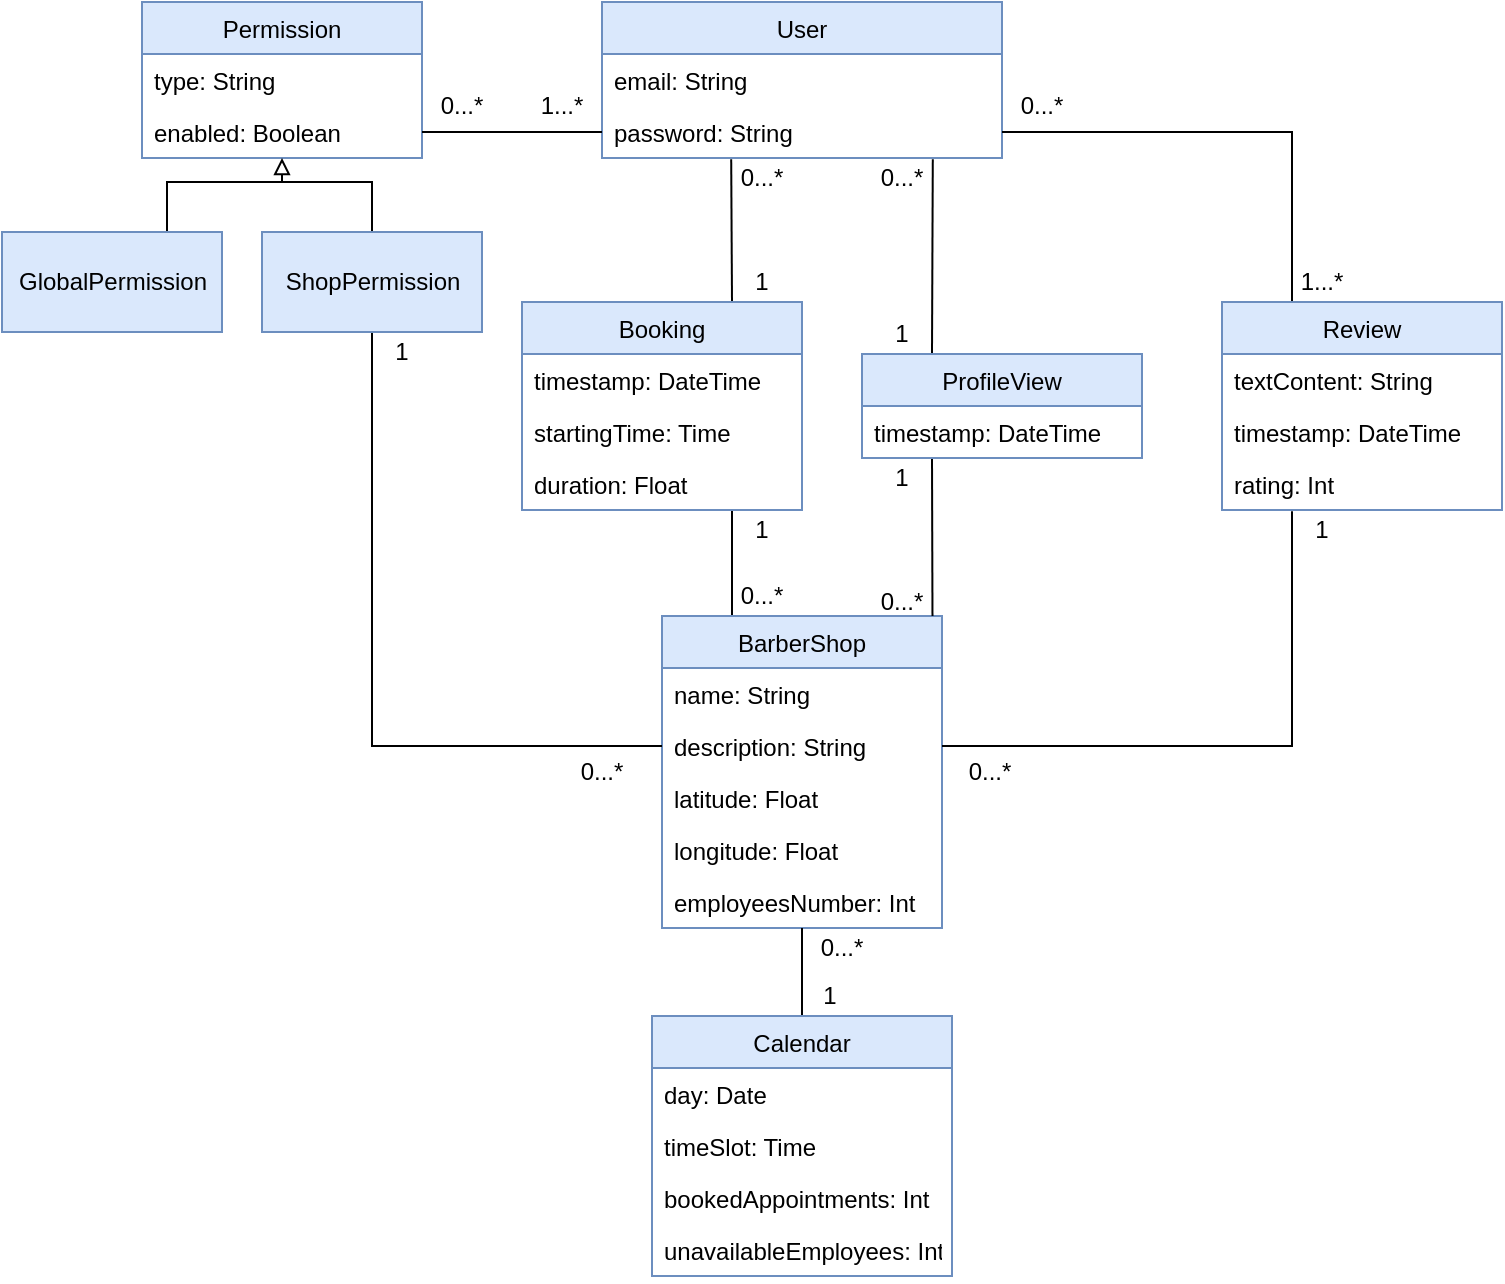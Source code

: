 <mxfile version="13.10.2" type="device"><diagram id="6RhD0N3HYkBRydqUxVXb" name="Page-1"><mxGraphModel dx="1185" dy="635" grid="1" gridSize="10" guides="1" tooltips="1" connect="1" arrows="1" fold="1" page="1" pageScale="1" pageWidth="827" pageHeight="1169" background="#ffffff" math="0" shadow="0"><root><mxCell id="0"/><mxCell id="1" parent="0"/><mxCell id="65ISpPkM98dWPEyL9gw2-1" value="User" style="swimlane;fontStyle=0;childLayout=stackLayout;horizontal=1;startSize=26;fillColor=#dae8fc;horizontalStack=0;resizeParent=1;resizeParentMax=0;resizeLast=0;collapsible=1;marginBottom=0;strokeColor=#6c8ebf;" vertex="1" parent="1"><mxGeometry x="300" y="60" width="200" height="78" as="geometry"/></mxCell><mxCell id="65ISpPkM98dWPEyL9gw2-2" value="email: String" style="text;strokeColor=none;fillColor=none;align=left;verticalAlign=top;spacingLeft=4;spacingRight=4;overflow=hidden;rotatable=0;points=[[0,0.5],[1,0.5]];portConstraint=eastwest;" vertex="1" parent="65ISpPkM98dWPEyL9gw2-1"><mxGeometry y="26" width="200" height="26" as="geometry"/></mxCell><mxCell id="65ISpPkM98dWPEyL9gw2-3" value="password: String" style="text;strokeColor=none;fillColor=none;align=left;verticalAlign=top;spacingLeft=4;spacingRight=4;overflow=hidden;rotatable=0;points=[[0,0.5],[1,0.5]];portConstraint=eastwest;" vertex="1" parent="65ISpPkM98dWPEyL9gw2-1"><mxGeometry y="52" width="200" height="26" as="geometry"/></mxCell><mxCell id="65ISpPkM98dWPEyL9gw2-24" value="1...*" style="text;html=1;strokeColor=none;fillColor=none;align=center;verticalAlign=middle;whiteSpace=wrap;rounded=0;" vertex="1" parent="1"><mxGeometry x="260" y="102" width="40" height="20" as="geometry"/></mxCell><mxCell id="65ISpPkM98dWPEyL9gw2-53" style="edgeStyle=orthogonalEdgeStyle;rounded=0;orthogonalLoop=1;jettySize=auto;html=1;exitX=0.25;exitY=0;exitDx=0;exitDy=0;endArrow=none;endFill=0;entryX=0.75;entryY=1;entryDx=0;entryDy=0;" edge="1" parent="1" source="65ISpPkM98dWPEyL9gw2-26" target="65ISpPkM98dWPEyL9gw2-49"><mxGeometry relative="1" as="geometry"><mxPoint x="360" y="359" as="targetPoint"/></mxGeometry></mxCell><mxCell id="65ISpPkM98dWPEyL9gw2-26" value="BarberShop" style="swimlane;fontStyle=0;childLayout=stackLayout;horizontal=1;startSize=26;fillColor=#dae8fc;horizontalStack=0;resizeParent=1;resizeParentMax=0;resizeLast=0;collapsible=1;marginBottom=0;strokeColor=#6c8ebf;" vertex="1" parent="1"><mxGeometry x="330" y="367" width="140" height="156" as="geometry"/></mxCell><mxCell id="65ISpPkM98dWPEyL9gw2-30" value="name: String" style="text;strokeColor=none;fillColor=none;align=left;verticalAlign=top;spacingLeft=4;spacingRight=4;overflow=hidden;rotatable=0;points=[[0,0.5],[1,0.5]];portConstraint=eastwest;" vertex="1" parent="65ISpPkM98dWPEyL9gw2-26"><mxGeometry y="26" width="140" height="26" as="geometry"/></mxCell><mxCell id="65ISpPkM98dWPEyL9gw2-32" value="description: String" style="text;strokeColor=none;fillColor=none;align=left;verticalAlign=top;spacingLeft=4;spacingRight=4;overflow=hidden;rotatable=0;points=[[0,0.5],[1,0.5]];portConstraint=eastwest;" vertex="1" parent="65ISpPkM98dWPEyL9gw2-26"><mxGeometry y="52" width="140" height="26" as="geometry"/></mxCell><mxCell id="65ISpPkM98dWPEyL9gw2-27" value="latitude: Float" style="text;strokeColor=none;fillColor=none;align=left;verticalAlign=top;spacingLeft=4;spacingRight=4;overflow=hidden;rotatable=0;points=[[0,0.5],[1,0.5]];portConstraint=eastwest;" vertex="1" parent="65ISpPkM98dWPEyL9gw2-26"><mxGeometry y="78" width="140" height="26" as="geometry"/></mxCell><mxCell id="65ISpPkM98dWPEyL9gw2-31" value="longitude: Float" style="text;strokeColor=none;fillColor=none;align=left;verticalAlign=top;spacingLeft=4;spacingRight=4;overflow=hidden;rotatable=0;points=[[0,0.5],[1,0.5]];portConstraint=eastwest;" vertex="1" parent="65ISpPkM98dWPEyL9gw2-26"><mxGeometry y="104" width="140" height="26" as="geometry"/></mxCell><mxCell id="65ISpPkM98dWPEyL9gw2-29" value="employeesNumber: Int" style="text;strokeColor=none;fillColor=none;align=left;verticalAlign=top;spacingLeft=4;spacingRight=4;overflow=hidden;rotatable=0;points=[[0,0.5],[1,0.5]];portConstraint=eastwest;" vertex="1" parent="65ISpPkM98dWPEyL9gw2-26"><mxGeometry y="130" width="140" height="26" as="geometry"/></mxCell><mxCell id="65ISpPkM98dWPEyL9gw2-41" style="edgeStyle=orthogonalEdgeStyle;rounded=0;orthogonalLoop=1;jettySize=auto;html=1;exitX=0.25;exitY=0;exitDx=0;exitDy=0;entryX=1;entryY=0.5;entryDx=0;entryDy=0;endArrow=none;endFill=0;" edge="1" parent="1" source="65ISpPkM98dWPEyL9gw2-33" target="65ISpPkM98dWPEyL9gw2-3"><mxGeometry relative="1" as="geometry"/></mxCell><mxCell id="65ISpPkM98dWPEyL9gw2-33" value="Review" style="swimlane;fontStyle=0;childLayout=stackLayout;horizontal=1;startSize=26;fillColor=#dae8fc;horizontalStack=0;resizeParent=1;resizeParentMax=0;resizeLast=0;collapsible=1;marginBottom=0;strokeColor=#6c8ebf;" vertex="1" parent="1"><mxGeometry x="610" y="210" width="140" height="104" as="geometry"/></mxCell><mxCell id="65ISpPkM98dWPEyL9gw2-35" value="textContent: String" style="text;strokeColor=none;fillColor=none;align=left;verticalAlign=top;spacingLeft=4;spacingRight=4;overflow=hidden;rotatable=0;points=[[0,0.5],[1,0.5]];portConstraint=eastwest;" vertex="1" parent="65ISpPkM98dWPEyL9gw2-33"><mxGeometry y="26" width="140" height="26" as="geometry"/></mxCell><mxCell id="65ISpPkM98dWPEyL9gw2-47" value="timestamp: DateTime" style="text;strokeColor=none;fillColor=none;align=left;verticalAlign=top;spacingLeft=4;spacingRight=4;overflow=hidden;rotatable=0;points=[[0,0.5],[1,0.5]];portConstraint=eastwest;" vertex="1" parent="65ISpPkM98dWPEyL9gw2-33"><mxGeometry y="52" width="140" height="26" as="geometry"/></mxCell><mxCell id="65ISpPkM98dWPEyL9gw2-34" value="rating: Int" style="text;strokeColor=none;fillColor=none;align=left;verticalAlign=top;spacingLeft=4;spacingRight=4;overflow=hidden;rotatable=0;points=[[0,0.5],[1,0.5]];portConstraint=eastwest;" vertex="1" parent="65ISpPkM98dWPEyL9gw2-33"><mxGeometry y="78" width="140" height="26" as="geometry"/></mxCell><mxCell id="65ISpPkM98dWPEyL9gw2-37" style="edgeStyle=orthogonalEdgeStyle;rounded=0;orthogonalLoop=1;jettySize=auto;html=1;exitX=0;exitY=0.5;exitDx=0;exitDy=0;endArrow=none;endFill=0;" edge="1" parent="1" source="65ISpPkM98dWPEyL9gw2-32" target="65ISpPkM98dWPEyL9gw2-91"><mxGeometry relative="1" as="geometry"><mxPoint x="140.034" y="288" as="targetPoint"/><Array as="points"><mxPoint x="185" y="432"/></Array></mxGeometry></mxCell><mxCell id="65ISpPkM98dWPEyL9gw2-38" value="1" style="text;html=1;strokeColor=none;fillColor=none;align=center;verticalAlign=middle;whiteSpace=wrap;rounded=0;" vertex="1" parent="1"><mxGeometry x="180" y="225" width="40" height="20" as="geometry"/></mxCell><mxCell id="65ISpPkM98dWPEyL9gw2-39" value="0...*" style="text;html=1;strokeColor=none;fillColor=none;align=center;verticalAlign=middle;whiteSpace=wrap;rounded=0;" vertex="1" parent="1"><mxGeometry x="280" y="435" width="40" height="20" as="geometry"/></mxCell><mxCell id="65ISpPkM98dWPEyL9gw2-43" value="0...*" style="text;html=1;strokeColor=none;fillColor=none;align=center;verticalAlign=middle;whiteSpace=wrap;rounded=0;" vertex="1" parent="1"><mxGeometry x="500" y="102" width="40" height="20" as="geometry"/></mxCell><mxCell id="65ISpPkM98dWPEyL9gw2-44" value="0...*" style="text;html=1;strokeColor=none;fillColor=none;align=center;verticalAlign=middle;whiteSpace=wrap;rounded=0;" vertex="1" parent="1"><mxGeometry x="474" y="435" width="40" height="20" as="geometry"/></mxCell><mxCell id="65ISpPkM98dWPEyL9gw2-45" value="1...*" style="text;html=1;strokeColor=none;fillColor=none;align=center;verticalAlign=middle;whiteSpace=wrap;rounded=0;" vertex="1" parent="1"><mxGeometry x="640" y="190" width="40" height="20" as="geometry"/></mxCell><mxCell id="65ISpPkM98dWPEyL9gw2-46" value="1" style="text;html=1;strokeColor=none;fillColor=none;align=center;verticalAlign=middle;whiteSpace=wrap;rounded=0;" vertex="1" parent="1"><mxGeometry x="640" y="314" width="40" height="20" as="geometry"/></mxCell><mxCell id="65ISpPkM98dWPEyL9gw2-48" style="edgeStyle=orthogonalEdgeStyle;rounded=0;orthogonalLoop=1;jettySize=auto;html=1;exitX=1;exitY=0.5;exitDx=0;exitDy=0;entryX=0.25;entryY=1.026;entryDx=0;entryDy=0;entryPerimeter=0;endArrow=none;endFill=0;" edge="1" parent="1" source="65ISpPkM98dWPEyL9gw2-32" target="65ISpPkM98dWPEyL9gw2-34"><mxGeometry relative="1" as="geometry"/></mxCell><mxCell id="65ISpPkM98dWPEyL9gw2-59" style="rounded=0;orthogonalLoop=1;jettySize=auto;html=1;exitX=0.75;exitY=0;exitDx=0;exitDy=0;endArrow=none;endFill=0;entryX=0.323;entryY=1.023;entryDx=0;entryDy=0;entryPerimeter=0;" edge="1" parent="1" source="65ISpPkM98dWPEyL9gw2-49" target="65ISpPkM98dWPEyL9gw2-3"><mxGeometry relative="1" as="geometry"><mxPoint x="365" y="164" as="targetPoint"/></mxGeometry></mxCell><mxCell id="65ISpPkM98dWPEyL9gw2-49" value="Booking" style="swimlane;fontStyle=0;childLayout=stackLayout;horizontal=1;startSize=26;fillColor=#dae8fc;horizontalStack=0;resizeParent=1;resizeParentMax=0;resizeLast=0;collapsible=1;marginBottom=0;strokeColor=#6c8ebf;" vertex="1" parent="1"><mxGeometry x="260" y="210" width="140" height="104" as="geometry"/></mxCell><mxCell id="65ISpPkM98dWPEyL9gw2-51" value="timestamp: DateTime" style="text;strokeColor=none;fillColor=none;align=left;verticalAlign=top;spacingLeft=4;spacingRight=4;overflow=hidden;rotatable=0;points=[[0,0.5],[1,0.5]];portConstraint=eastwest;" vertex="1" parent="65ISpPkM98dWPEyL9gw2-49"><mxGeometry y="26" width="140" height="26" as="geometry"/></mxCell><mxCell id="65ISpPkM98dWPEyL9gw2-50" value="startingTime: Time" style="text;strokeColor=none;fillColor=none;align=left;verticalAlign=top;spacingLeft=4;spacingRight=4;overflow=hidden;rotatable=0;points=[[0,0.5],[1,0.5]];portConstraint=eastwest;" vertex="1" parent="65ISpPkM98dWPEyL9gw2-49"><mxGeometry y="52" width="140" height="26" as="geometry"/></mxCell><mxCell id="65ISpPkM98dWPEyL9gw2-52" value="duration: Float" style="text;strokeColor=none;fillColor=none;align=left;verticalAlign=top;spacingLeft=4;spacingRight=4;overflow=hidden;rotatable=0;points=[[0,0.5],[1,0.5]];portConstraint=eastwest;" vertex="1" parent="65ISpPkM98dWPEyL9gw2-49"><mxGeometry y="78" width="140" height="26" as="geometry"/></mxCell><mxCell id="65ISpPkM98dWPEyL9gw2-60" value="0...*" style="text;html=1;strokeColor=none;fillColor=none;align=center;verticalAlign=middle;whiteSpace=wrap;rounded=0;" vertex="1" parent="1"><mxGeometry x="360" y="347" width="40" height="20" as="geometry"/></mxCell><mxCell id="65ISpPkM98dWPEyL9gw2-61" value="1" style="text;html=1;strokeColor=none;fillColor=none;align=center;verticalAlign=middle;whiteSpace=wrap;rounded=0;" vertex="1" parent="1"><mxGeometry x="360" y="314" width="40" height="20" as="geometry"/></mxCell><mxCell id="65ISpPkM98dWPEyL9gw2-62" value="1" style="text;html=1;strokeColor=none;fillColor=none;align=center;verticalAlign=middle;whiteSpace=wrap;rounded=0;" vertex="1" parent="1"><mxGeometry x="360" y="190" width="40" height="20" as="geometry"/></mxCell><mxCell id="65ISpPkM98dWPEyL9gw2-63" value="0...*" style="text;html=1;strokeColor=none;fillColor=none;align=center;verticalAlign=middle;whiteSpace=wrap;rounded=0;" vertex="1" parent="1"><mxGeometry x="360" y="138" width="40" height="20" as="geometry"/></mxCell><mxCell id="65ISpPkM98dWPEyL9gw2-68" style="rounded=0;orthogonalLoop=1;jettySize=auto;html=1;exitX=0.25;exitY=0;exitDx=0;exitDy=0;endArrow=none;endFill=0;entryX=0.827;entryY=1.023;entryDx=0;entryDy=0;entryPerimeter=0;" edge="1" parent="1" source="65ISpPkM98dWPEyL9gw2-64" target="65ISpPkM98dWPEyL9gw2-3"><mxGeometry relative="1" as="geometry"><mxPoint x="465" y="164" as="targetPoint"/></mxGeometry></mxCell><mxCell id="65ISpPkM98dWPEyL9gw2-69" style="rounded=0;orthogonalLoop=1;jettySize=auto;html=1;exitX=0.25;exitY=1;exitDx=0;exitDy=0;endArrow=none;endFill=0;entryX=0.966;entryY=0;entryDx=0;entryDy=0;entryPerimeter=0;" edge="1" parent="1" source="65ISpPkM98dWPEyL9gw2-64" target="65ISpPkM98dWPEyL9gw2-26"><mxGeometry relative="1" as="geometry"><mxPoint x="465" y="399" as="targetPoint"/></mxGeometry></mxCell><mxCell id="65ISpPkM98dWPEyL9gw2-64" value="ProfileView" style="swimlane;fontStyle=0;childLayout=stackLayout;horizontal=1;startSize=26;fillColor=#dae8fc;horizontalStack=0;resizeParent=1;resizeParentMax=0;resizeLast=0;collapsible=1;marginBottom=0;strokeColor=#6c8ebf;" vertex="1" parent="1"><mxGeometry x="430" y="236" width="140" height="52" as="geometry"/></mxCell><mxCell id="65ISpPkM98dWPEyL9gw2-65" value="timestamp: DateTime" style="text;strokeColor=none;fillColor=none;align=left;verticalAlign=top;spacingLeft=4;spacingRight=4;overflow=hidden;rotatable=0;points=[[0,0.5],[1,0.5]];portConstraint=eastwest;" vertex="1" parent="65ISpPkM98dWPEyL9gw2-64"><mxGeometry y="26" width="140" height="26" as="geometry"/></mxCell><mxCell id="65ISpPkM98dWPEyL9gw2-70" value="0...*" style="text;html=1;strokeColor=none;fillColor=none;align=center;verticalAlign=middle;whiteSpace=wrap;rounded=0;" vertex="1" parent="1"><mxGeometry x="430" y="350" width="40" height="20" as="geometry"/></mxCell><mxCell id="65ISpPkM98dWPEyL9gw2-71" value="0...*" style="text;html=1;strokeColor=none;fillColor=none;align=center;verticalAlign=middle;whiteSpace=wrap;rounded=0;" vertex="1" parent="1"><mxGeometry x="430" y="138" width="40" height="20" as="geometry"/></mxCell><mxCell id="65ISpPkM98dWPEyL9gw2-72" value="1" style="text;html=1;strokeColor=none;fillColor=none;align=center;verticalAlign=middle;whiteSpace=wrap;rounded=0;" vertex="1" parent="1"><mxGeometry x="430" y="216" width="40" height="20" as="geometry"/></mxCell><mxCell id="65ISpPkM98dWPEyL9gw2-73" value="1" style="text;html=1;strokeColor=none;fillColor=none;align=center;verticalAlign=middle;whiteSpace=wrap;rounded=0;" vertex="1" parent="1"><mxGeometry x="430" y="288" width="40" height="20" as="geometry"/></mxCell><mxCell id="65ISpPkM98dWPEyL9gw2-78" style="edgeStyle=none;rounded=0;orthogonalLoop=1;jettySize=auto;html=1;exitX=0.5;exitY=0;exitDx=0;exitDy=0;endArrow=none;endFill=0;" edge="1" parent="1" source="65ISpPkM98dWPEyL9gw2-74" target="65ISpPkM98dWPEyL9gw2-29"><mxGeometry relative="1" as="geometry"/></mxCell><mxCell id="65ISpPkM98dWPEyL9gw2-74" value="Calendar" style="swimlane;fontStyle=0;childLayout=stackLayout;horizontal=1;startSize=26;fillColor=#dae8fc;horizontalStack=0;resizeParent=1;resizeParentMax=0;resizeLast=0;collapsible=1;marginBottom=0;strokeColor=#6c8ebf;" vertex="1" parent="1"><mxGeometry x="325" y="567" width="150" height="130" as="geometry"/></mxCell><mxCell id="65ISpPkM98dWPEyL9gw2-75" value="day: Date" style="text;strokeColor=none;fillColor=none;align=left;verticalAlign=top;spacingLeft=4;spacingRight=4;overflow=hidden;rotatable=0;points=[[0,0.5],[1,0.5]];portConstraint=eastwest;" vertex="1" parent="65ISpPkM98dWPEyL9gw2-74"><mxGeometry y="26" width="150" height="26" as="geometry"/></mxCell><mxCell id="65ISpPkM98dWPEyL9gw2-77" value="timeSlot: Time" style="text;strokeColor=none;fillColor=none;align=left;verticalAlign=top;spacingLeft=4;spacingRight=4;overflow=hidden;rotatable=0;points=[[0,0.5],[1,0.5]];portConstraint=eastwest;" vertex="1" parent="65ISpPkM98dWPEyL9gw2-74"><mxGeometry y="52" width="150" height="26" as="geometry"/></mxCell><mxCell id="65ISpPkM98dWPEyL9gw2-76" value="bookedAppointments: Int" style="text;strokeColor=none;fillColor=none;align=left;verticalAlign=top;spacingLeft=4;spacingRight=4;overflow=hidden;rotatable=0;points=[[0,0.5],[1,0.5]];portConstraint=eastwest;" vertex="1" parent="65ISpPkM98dWPEyL9gw2-74"><mxGeometry y="78" width="150" height="26" as="geometry"/></mxCell><mxCell id="65ISpPkM98dWPEyL9gw2-81" value="unavailableEmployees: Int" style="text;strokeColor=none;fillColor=none;align=left;verticalAlign=top;spacingLeft=4;spacingRight=4;overflow=hidden;rotatable=0;points=[[0,0.5],[1,0.5]];portConstraint=eastwest;" vertex="1" parent="65ISpPkM98dWPEyL9gw2-74"><mxGeometry y="104" width="150" height="26" as="geometry"/></mxCell><mxCell id="65ISpPkM98dWPEyL9gw2-79" value="0...*" style="text;html=1;strokeColor=none;fillColor=none;align=center;verticalAlign=middle;whiteSpace=wrap;rounded=0;" vertex="1" parent="1"><mxGeometry x="400" y="523" width="40" height="20" as="geometry"/></mxCell><mxCell id="65ISpPkM98dWPEyL9gw2-80" value="1" style="text;html=1;strokeColor=none;fillColor=none;align=center;verticalAlign=middle;whiteSpace=wrap;rounded=0;" vertex="1" parent="1"><mxGeometry x="394" y="547" width="40" height="20" as="geometry"/></mxCell><mxCell id="65ISpPkM98dWPEyL9gw2-83" value="Permission" style="swimlane;fontStyle=0;childLayout=stackLayout;horizontal=1;startSize=26;fillColor=#dae8fc;horizontalStack=0;resizeParent=1;resizeParentMax=0;resizeLast=0;collapsible=1;marginBottom=0;strokeColor=#6c8ebf;" vertex="1" parent="1"><mxGeometry x="70" y="60" width="140" height="78" as="geometry"/></mxCell><mxCell id="65ISpPkM98dWPEyL9gw2-84" value="type: String" style="text;strokeColor=none;fillColor=none;align=left;verticalAlign=top;spacingLeft=4;spacingRight=4;overflow=hidden;rotatable=0;points=[[0,0.5],[1,0.5]];portConstraint=eastwest;" vertex="1" parent="65ISpPkM98dWPEyL9gw2-83"><mxGeometry y="26" width="140" height="26" as="geometry"/></mxCell><mxCell id="65ISpPkM98dWPEyL9gw2-85" value="enabled: Boolean" style="text;strokeColor=none;fillColor=none;align=left;verticalAlign=top;spacingLeft=4;spacingRight=4;overflow=hidden;rotatable=0;points=[[0,0.5],[1,0.5]];portConstraint=eastwest;" vertex="1" parent="65ISpPkM98dWPEyL9gw2-83"><mxGeometry y="52" width="140" height="26" as="geometry"/></mxCell><mxCell id="65ISpPkM98dWPEyL9gw2-89" style="edgeStyle=none;rounded=0;orthogonalLoop=1;jettySize=auto;html=1;exitX=0;exitY=0.5;exitDx=0;exitDy=0;entryX=1;entryY=0.5;entryDx=0;entryDy=0;endArrow=none;endFill=0;" edge="1" parent="1" source="65ISpPkM98dWPEyL9gw2-3" target="65ISpPkM98dWPEyL9gw2-85"><mxGeometry relative="1" as="geometry"/></mxCell><mxCell id="65ISpPkM98dWPEyL9gw2-95" style="edgeStyle=orthogonalEdgeStyle;rounded=0;orthogonalLoop=1;jettySize=auto;html=1;exitX=0.75;exitY=0;exitDx=0;exitDy=0;endArrow=none;endFill=0;" edge="1" parent="1" source="65ISpPkM98dWPEyL9gw2-90"><mxGeometry relative="1" as="geometry"><mxPoint x="140" y="150" as="targetPoint"/><Array as="points"><mxPoint x="83" y="150"/></Array></mxGeometry></mxCell><mxCell id="65ISpPkM98dWPEyL9gw2-90" value="GlobalPermission" style="html=1;fillColor=#dae8fc;strokeColor=#6c8ebf;" vertex="1" parent="1"><mxGeometry y="175" width="110" height="50" as="geometry"/></mxCell><mxCell id="65ISpPkM98dWPEyL9gw2-94" style="edgeStyle=orthogonalEdgeStyle;rounded=0;orthogonalLoop=1;jettySize=auto;html=1;exitX=0.5;exitY=0;exitDx=0;exitDy=0;endArrow=block;endFill=0;" edge="1" parent="1" source="65ISpPkM98dWPEyL9gw2-91" target="65ISpPkM98dWPEyL9gw2-85"><mxGeometry relative="1" as="geometry"><mxPoint x="120" y="138" as="targetPoint"/><Array as="points"><mxPoint x="185" y="150"/><mxPoint x="140" y="150"/></Array></mxGeometry></mxCell><mxCell id="65ISpPkM98dWPEyL9gw2-91" value="ShopPermission" style="html=1;fillColor=#dae8fc;strokeColor=#6c8ebf;" vertex="1" parent="1"><mxGeometry x="130" y="175" width="110" height="50" as="geometry"/></mxCell><mxCell id="65ISpPkM98dWPEyL9gw2-92" value="0...*" style="text;html=1;strokeColor=none;fillColor=none;align=center;verticalAlign=middle;whiteSpace=wrap;rounded=0;" vertex="1" parent="1"><mxGeometry x="210" y="102" width="40" height="20" as="geometry"/></mxCell></root></mxGraphModel></diagram></mxfile>